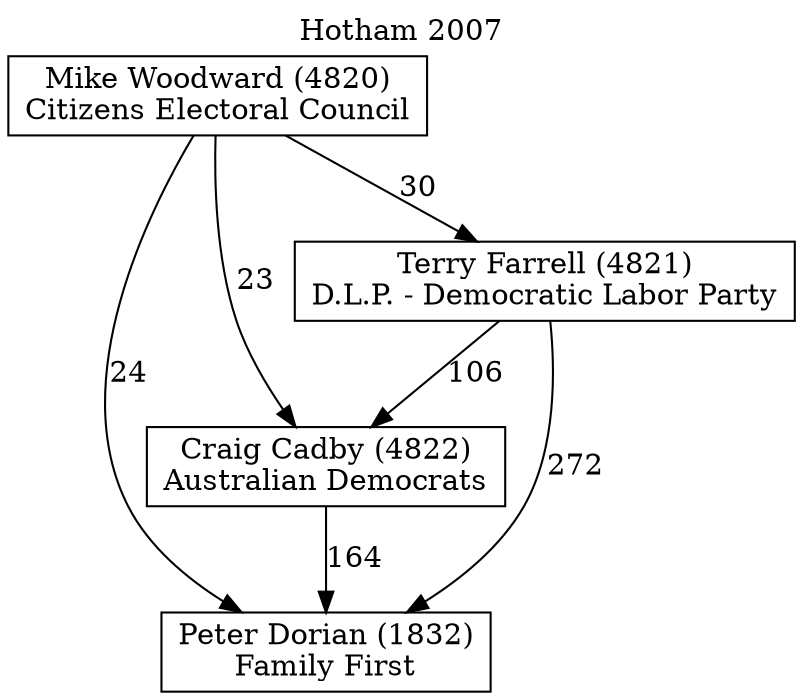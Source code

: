 // House preference flow
digraph "Peter Dorian (1832)_Hotham_2007" {
	graph [label="Hotham 2007" labelloc=t mclimit=10]
	node [shape=box]
	"Peter Dorian (1832)" [label="Peter Dorian (1832)
Family First"]
	"Craig Cadby (4822)" [label="Craig Cadby (4822)
Australian Democrats"]
	"Terry Farrell (4821)" [label="Terry Farrell (4821)
D.L.P. - Democratic Labor Party"]
	"Mike Woodward (4820)" [label="Mike Woodward (4820)
Citizens Electoral Council"]
	"Craig Cadby (4822)" -> "Peter Dorian (1832)" [label=164]
	"Terry Farrell (4821)" -> "Craig Cadby (4822)" [label=106]
	"Mike Woodward (4820)" -> "Terry Farrell (4821)" [label=30]
	"Terry Farrell (4821)" -> "Peter Dorian (1832)" [label=272]
	"Mike Woodward (4820)" -> "Peter Dorian (1832)" [label=24]
	"Mike Woodward (4820)" -> "Craig Cadby (4822)" [label=23]
}
